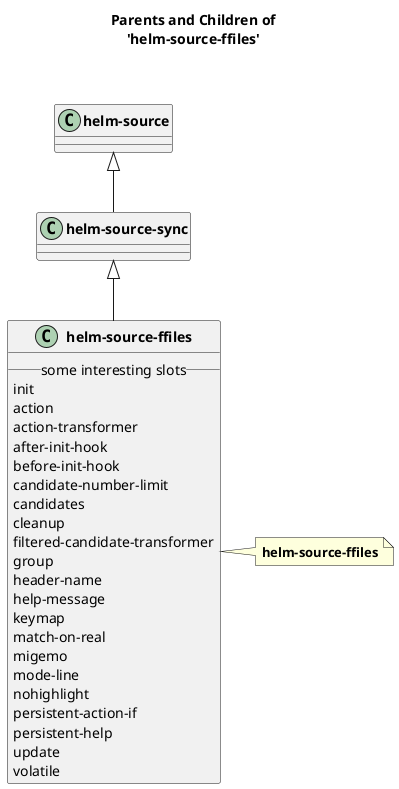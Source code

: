 @startuml
skinparam classFontStyle bold
skinparam captionFontStyle bold
title **Parents and Children of**\n**'helm-source-ffiles'**\n\n
"helm-source-sync" <|-- "helm-source-ffiles"
class "helm-source-sync"
"helm-source" <|-- "helm-source-sync"
class "helm-source"
class "helm-source-ffiles" {
	__ some interesting slots __
	init
	action
	action-transformer
	after-init-hook
	before-init-hook
	candidate-number-limit
	candidates
	cleanup
	filtered-candidate-transformer
	group
	header-name
	help-message
	keymap
	match-on-real
	migemo
	mode-line
	nohighlight
	persistent-action-if
	persistent-help
	update
	volatile
}
note right of "helm-source-ffiles"
	**helm-source-ffiles**
end note
@enduml

